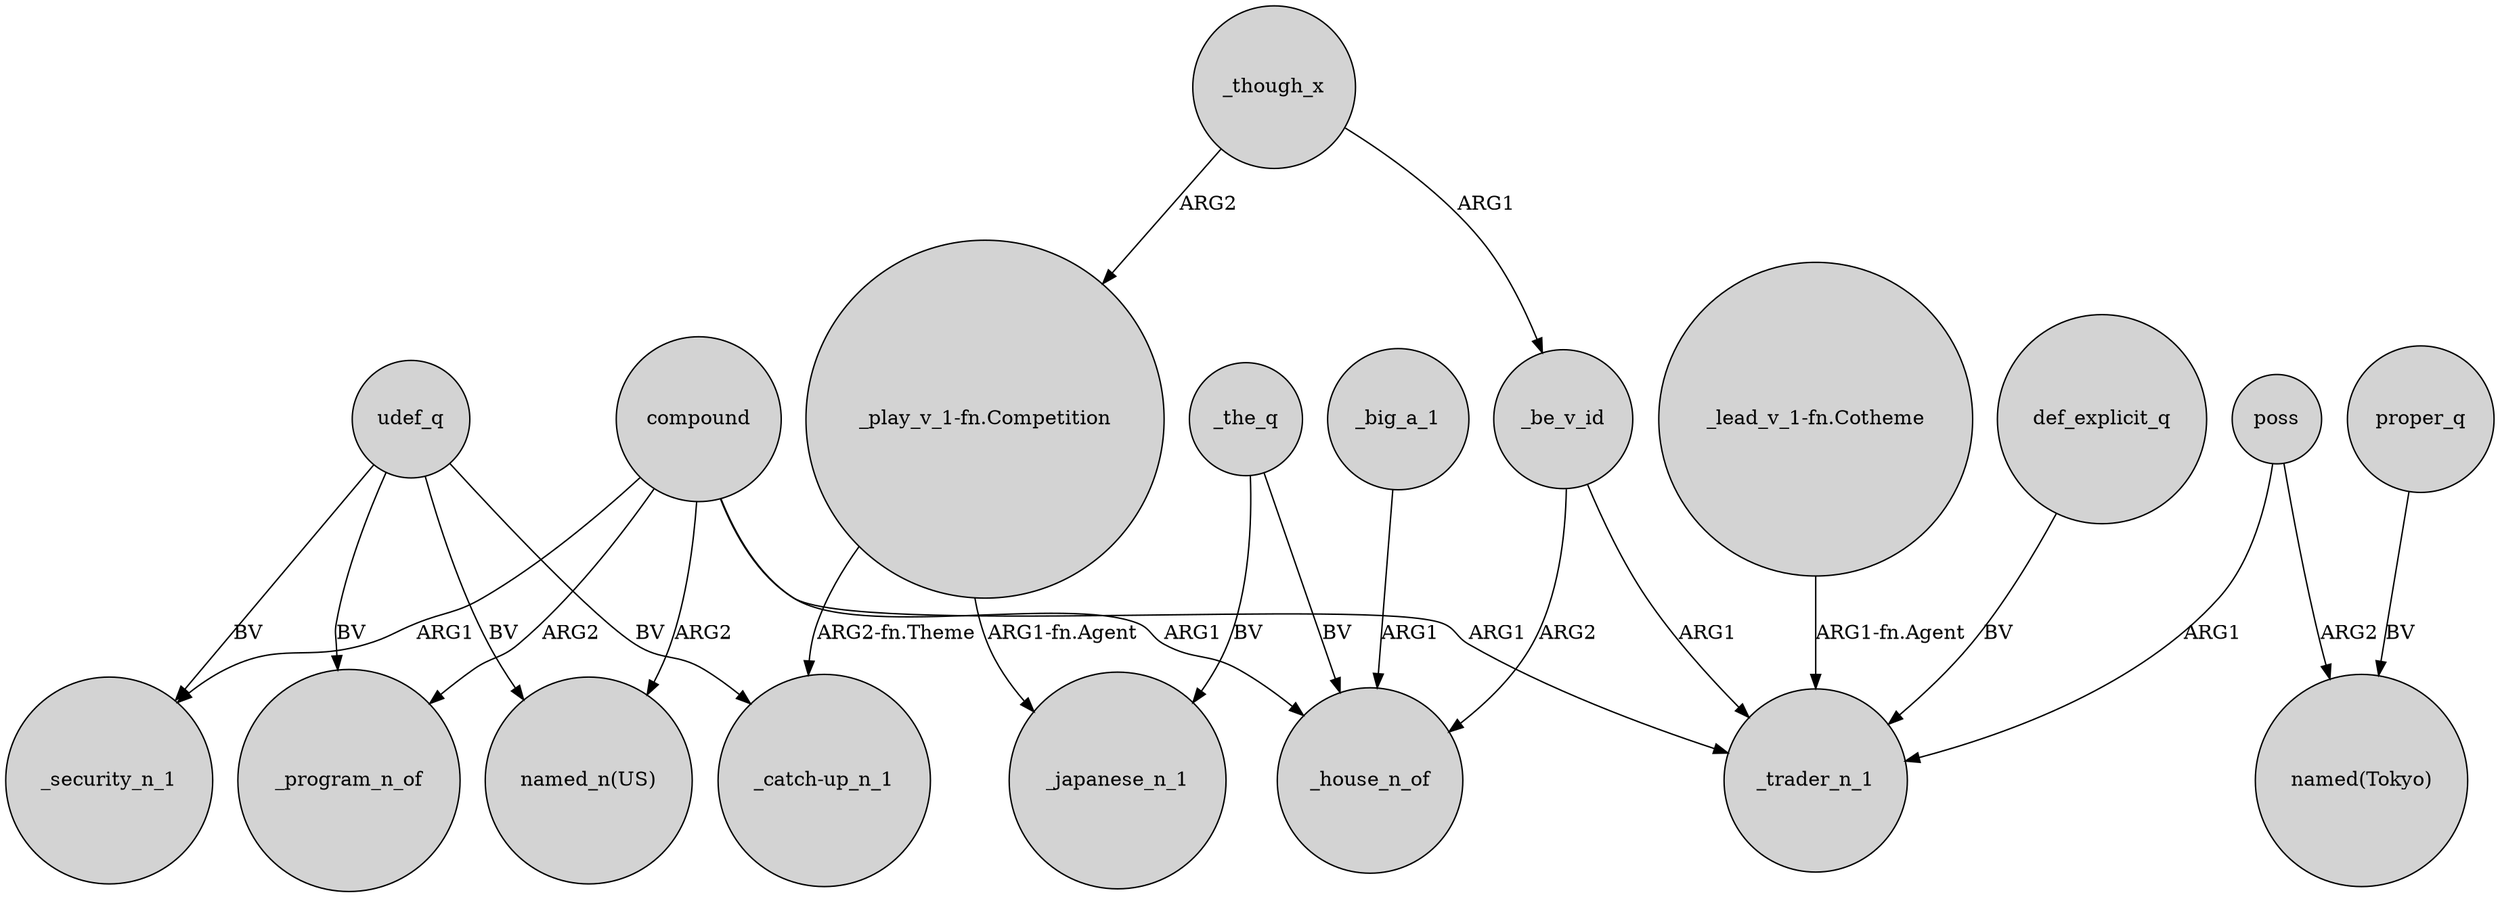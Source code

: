 digraph {
	node [shape=circle style=filled]
	compound -> _program_n_of [label=ARG2]
	_the_q -> _house_n_of [label=BV]
	udef_q -> "named_n(US)" [label=BV]
	_big_a_1 -> _house_n_of [label=ARG1]
	poss -> _trader_n_1 [label=ARG1]
	"_play_v_1-fn.Competition" -> "_catch-up_n_1" [label="ARG2-fn.Theme"]
	udef_q -> _program_n_of [label=BV]
	udef_q -> "_catch-up_n_1" [label=BV]
	proper_q -> "named(Tokyo)" [label=BV]
	compound -> _security_n_1 [label=ARG1]
	compound -> "named_n(US)" [label=ARG2]
	compound -> _trader_n_1 [label=ARG1]
	_though_x -> _be_v_id [label=ARG1]
	_the_q -> _japanese_n_1 [label=BV]
	_be_v_id -> _trader_n_1 [label=ARG1]
	compound -> _house_n_of [label=ARG1]
	"_play_v_1-fn.Competition" -> _japanese_n_1 [label="ARG1-fn.Agent"]
	"_lead_v_1-fn.Cotheme" -> _trader_n_1 [label="ARG1-fn.Agent"]
	_be_v_id -> _house_n_of [label=ARG2]
	def_explicit_q -> _trader_n_1 [label=BV]
	_though_x -> "_play_v_1-fn.Competition" [label=ARG2]
	poss -> "named(Tokyo)" [label=ARG2]
	udef_q -> _security_n_1 [label=BV]
}
